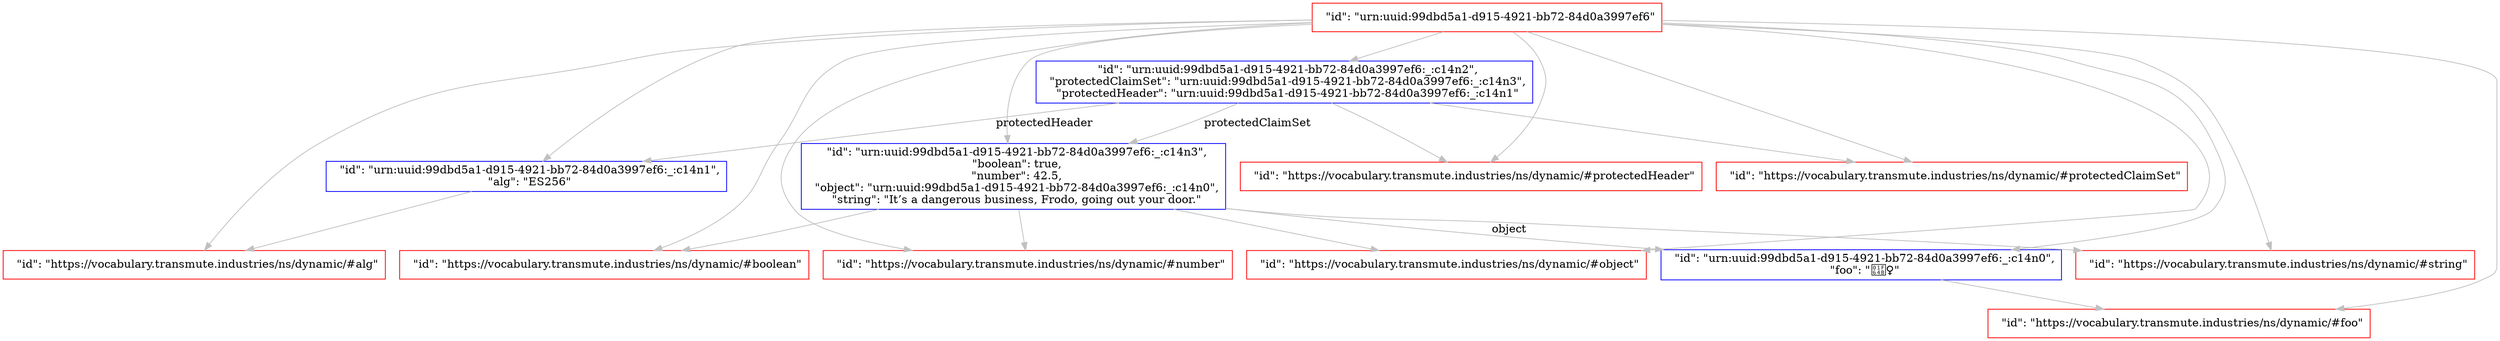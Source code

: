 digraph {
  subgraph "A" {
    "https://vocabulary.transmute.industries/ns/dynamic/#alg" [
      shape = "rectangle";
      color = "red";
      label = "  \"id\": \"https://vocabulary.transmute.industries/ns/dynamic/#alg\"";
    ];
    "https://vocabulary.transmute.industries/ns/dynamic/#boolean" [
      shape = "rectangle";
      color = "red";
      label = "  \"id\": \"https://vocabulary.transmute.industries/ns/dynamic/#boolean\"";
    ];
    "https://vocabulary.transmute.industries/ns/dynamic/#foo" [
      shape = "rectangle";
      color = "red";
      label = "  \"id\": \"https://vocabulary.transmute.industries/ns/dynamic/#foo\"";
    ];
    "https://vocabulary.transmute.industries/ns/dynamic/#number" [
      shape = "rectangle";
      color = "red";
      label = "  \"id\": \"https://vocabulary.transmute.industries/ns/dynamic/#number\"";
    ];
    "https://vocabulary.transmute.industries/ns/dynamic/#object" [
      shape = "rectangle";
      color = "red";
      label = "  \"id\": \"https://vocabulary.transmute.industries/ns/dynamic/#object\"";
    ];
    "https://vocabulary.transmute.industries/ns/dynamic/#protectedClaimSet" [
      shape = "rectangle";
      color = "red";
      label = "  \"id\": \"https://vocabulary.transmute.industries/ns/dynamic/#protectedClaimSet\"";
    ];
    "https://vocabulary.transmute.industries/ns/dynamic/#protectedHeader" [
      shape = "rectangle";
      color = "red";
      label = "  \"id\": \"https://vocabulary.transmute.industries/ns/dynamic/#protectedHeader\"";
    ];
    "https://vocabulary.transmute.industries/ns/dynamic/#string" [
      shape = "rectangle";
      color = "red";
      label = "  \"id\": \"https://vocabulary.transmute.industries/ns/dynamic/#string\"";
    ];
    "urn:uuid:99dbd5a1-d915-4921-bb72-84d0a3997ef6" [
      shape = "rectangle";
      color = "red";
      label = "  \"id\": \"urn:uuid:99dbd5a1-d915-4921-bb72-84d0a3997ef6\"";
    ];
    "urn:uuid:99dbd5a1-d915-4921-bb72-84d0a3997ef6:_:c14n0" [
      shape = "rectangle";
      color = "blue";
      label = "  \"id\": \"urn:uuid:99dbd5a1-d915-4921-bb72-84d0a3997ef6:_:c14n0\",\n  \"foo\": \"🙋‍♀️\"";
    ];
    "urn:uuid:99dbd5a1-d915-4921-bb72-84d0a3997ef6:_:c14n1" [
      shape = "rectangle";
      color = "blue";
      label = "  \"id\": \"urn:uuid:99dbd5a1-d915-4921-bb72-84d0a3997ef6:_:c14n1\",\n  \"alg\": \"ES256\"";
    ];
    "urn:uuid:99dbd5a1-d915-4921-bb72-84d0a3997ef6:_:c14n2" [
      shape = "rectangle";
      color = "blue";
      label = "  \"id\": \"urn:uuid:99dbd5a1-d915-4921-bb72-84d0a3997ef6:_:c14n2\",\n  \"protectedClaimSet\": \"urn:uuid:99dbd5a1-d915-4921-bb72-84d0a3997ef6:_:c14n3\",\n  \"protectedHeader\": \"urn:uuid:99dbd5a1-d915-4921-bb72-84d0a3997ef6:_:c14n1\"";
    ];
    "urn:uuid:99dbd5a1-d915-4921-bb72-84d0a3997ef6:_:c14n3" [
      shape = "rectangle";
      color = "blue";
      label = "  \"id\": \"urn:uuid:99dbd5a1-d915-4921-bb72-84d0a3997ef6:_:c14n3\",\n  \"boolean\": true,\n  \"number\": 42.5,\n  \"object\": \"urn:uuid:99dbd5a1-d915-4921-bb72-84d0a3997ef6:_:c14n0\",\n  \"string\": \"It’s a dangerous business, Frodo, going out your door.\"";
    ];
    "urn:uuid:99dbd5a1-d915-4921-bb72-84d0a3997ef6" -> "urn:uuid:99dbd5a1-d915-4921-bb72-84d0a3997ef6:_:c14n0" [
      label = "";
      color = "gray";
    ];
    "urn:uuid:99dbd5a1-d915-4921-bb72-84d0a3997ef6" -> "https://vocabulary.transmute.industries/ns/dynamic/#foo" [
      label = "";
      color = "gray";
    ];
    "urn:uuid:99dbd5a1-d915-4921-bb72-84d0a3997ef6" -> "urn:uuid:99dbd5a1-d915-4921-bb72-84d0a3997ef6:_:c14n1" [
      label = "";
      color = "gray";
    ];
    "urn:uuid:99dbd5a1-d915-4921-bb72-84d0a3997ef6" -> "https://vocabulary.transmute.industries/ns/dynamic/#alg" [
      label = "";
      color = "gray";
    ];
    "urn:uuid:99dbd5a1-d915-4921-bb72-84d0a3997ef6" -> "urn:uuid:99dbd5a1-d915-4921-bb72-84d0a3997ef6:_:c14n2" [
      label = "";
      color = "gray";
    ];
    "urn:uuid:99dbd5a1-d915-4921-bb72-84d0a3997ef6" -> "https://vocabulary.transmute.industries/ns/dynamic/#protectedClaimSet" [
      label = "";
      color = "gray";
    ];
    "urn:uuid:99dbd5a1-d915-4921-bb72-84d0a3997ef6" -> "https://vocabulary.transmute.industries/ns/dynamic/#protectedHeader" [
      label = "";
      color = "gray";
    ];
    "urn:uuid:99dbd5a1-d915-4921-bb72-84d0a3997ef6" -> "urn:uuid:99dbd5a1-d915-4921-bb72-84d0a3997ef6:_:c14n3" [
      label = "";
      color = "gray";
    ];
    "urn:uuid:99dbd5a1-d915-4921-bb72-84d0a3997ef6" -> "https://vocabulary.transmute.industries/ns/dynamic/#boolean" [
      label = "";
      color = "gray";
    ];
    "urn:uuid:99dbd5a1-d915-4921-bb72-84d0a3997ef6" -> "https://vocabulary.transmute.industries/ns/dynamic/#number" [
      label = "";
      color = "gray";
    ];
    "urn:uuid:99dbd5a1-d915-4921-bb72-84d0a3997ef6" -> "https://vocabulary.transmute.industries/ns/dynamic/#object" [
      label = "";
      color = "gray";
    ];
    "urn:uuid:99dbd5a1-d915-4921-bb72-84d0a3997ef6" -> "https://vocabulary.transmute.industries/ns/dynamic/#string" [
      label = "";
      color = "gray";
    ];
    "urn:uuid:99dbd5a1-d915-4921-bb72-84d0a3997ef6:_:c14n0" -> "https://vocabulary.transmute.industries/ns/dynamic/#foo" [
      label = "";
      color = "gray";
    ];
    "urn:uuid:99dbd5a1-d915-4921-bb72-84d0a3997ef6:_:c14n1" -> "https://vocabulary.transmute.industries/ns/dynamic/#alg" [
      label = "";
      color = "gray";
    ];
    "urn:uuid:99dbd5a1-d915-4921-bb72-84d0a3997ef6:_:c14n2" -> "urn:uuid:99dbd5a1-d915-4921-bb72-84d0a3997ef6:_:c14n3" [
      label = "protectedClaimSet";
      color = "gray";
    ];
    "urn:uuid:99dbd5a1-d915-4921-bb72-84d0a3997ef6:_:c14n2" -> "https://vocabulary.transmute.industries/ns/dynamic/#protectedClaimSet" [
      label = "";
      color = "gray";
    ];
    "urn:uuid:99dbd5a1-d915-4921-bb72-84d0a3997ef6:_:c14n2" -> "urn:uuid:99dbd5a1-d915-4921-bb72-84d0a3997ef6:_:c14n1" [
      label = "protectedHeader";
      color = "gray";
    ];
    "urn:uuid:99dbd5a1-d915-4921-bb72-84d0a3997ef6:_:c14n2" -> "https://vocabulary.transmute.industries/ns/dynamic/#protectedHeader" [
      label = "";
      color = "gray";
    ];
    "urn:uuid:99dbd5a1-d915-4921-bb72-84d0a3997ef6:_:c14n3" -> "https://vocabulary.transmute.industries/ns/dynamic/#boolean" [
      label = "";
      color = "gray";
    ];
    "urn:uuid:99dbd5a1-d915-4921-bb72-84d0a3997ef6:_:c14n3" -> "https://vocabulary.transmute.industries/ns/dynamic/#number" [
      label = "";
      color = "gray";
    ];
    "urn:uuid:99dbd5a1-d915-4921-bb72-84d0a3997ef6:_:c14n3" -> "urn:uuid:99dbd5a1-d915-4921-bb72-84d0a3997ef6:_:c14n0" [
      label = "object";
      color = "gray";
    ];
    "urn:uuid:99dbd5a1-d915-4921-bb72-84d0a3997ef6:_:c14n3" -> "https://vocabulary.transmute.industries/ns/dynamic/#object" [
      label = "";
      color = "gray";
    ];
    "urn:uuid:99dbd5a1-d915-4921-bb72-84d0a3997ef6:_:c14n3" -> "https://vocabulary.transmute.industries/ns/dynamic/#string" [
      label = "";
      color = "gray";
    ];
  }
}